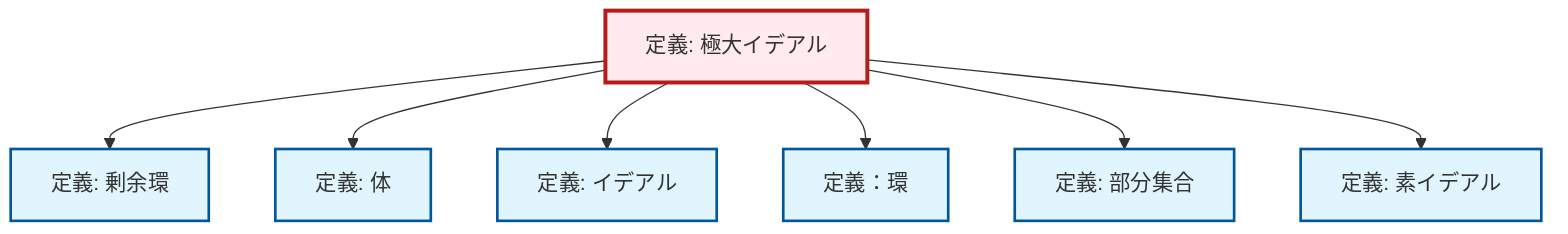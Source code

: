 graph TD
    classDef definition fill:#e1f5fe,stroke:#01579b,stroke-width:2px
    classDef theorem fill:#f3e5f5,stroke:#4a148c,stroke-width:2px
    classDef axiom fill:#fff3e0,stroke:#e65100,stroke-width:2px
    classDef example fill:#e8f5e9,stroke:#1b5e20,stroke-width:2px
    classDef current fill:#ffebee,stroke:#b71c1c,stroke-width:3px
    def-ring["定義：環"]:::definition
    def-field["定義: 体"]:::definition
    def-ideal["定義: イデアル"]:::definition
    def-subset["定義: 部分集合"]:::definition
    def-maximal-ideal["定義: 極大イデアル"]:::definition
    def-prime-ideal["定義: 素イデアル"]:::definition
    def-quotient-ring["定義: 剰余環"]:::definition
    def-maximal-ideal --> def-quotient-ring
    def-maximal-ideal --> def-field
    def-maximal-ideal --> def-ideal
    def-maximal-ideal --> def-ring
    def-maximal-ideal --> def-subset
    def-maximal-ideal --> def-prime-ideal
    class def-maximal-ideal current